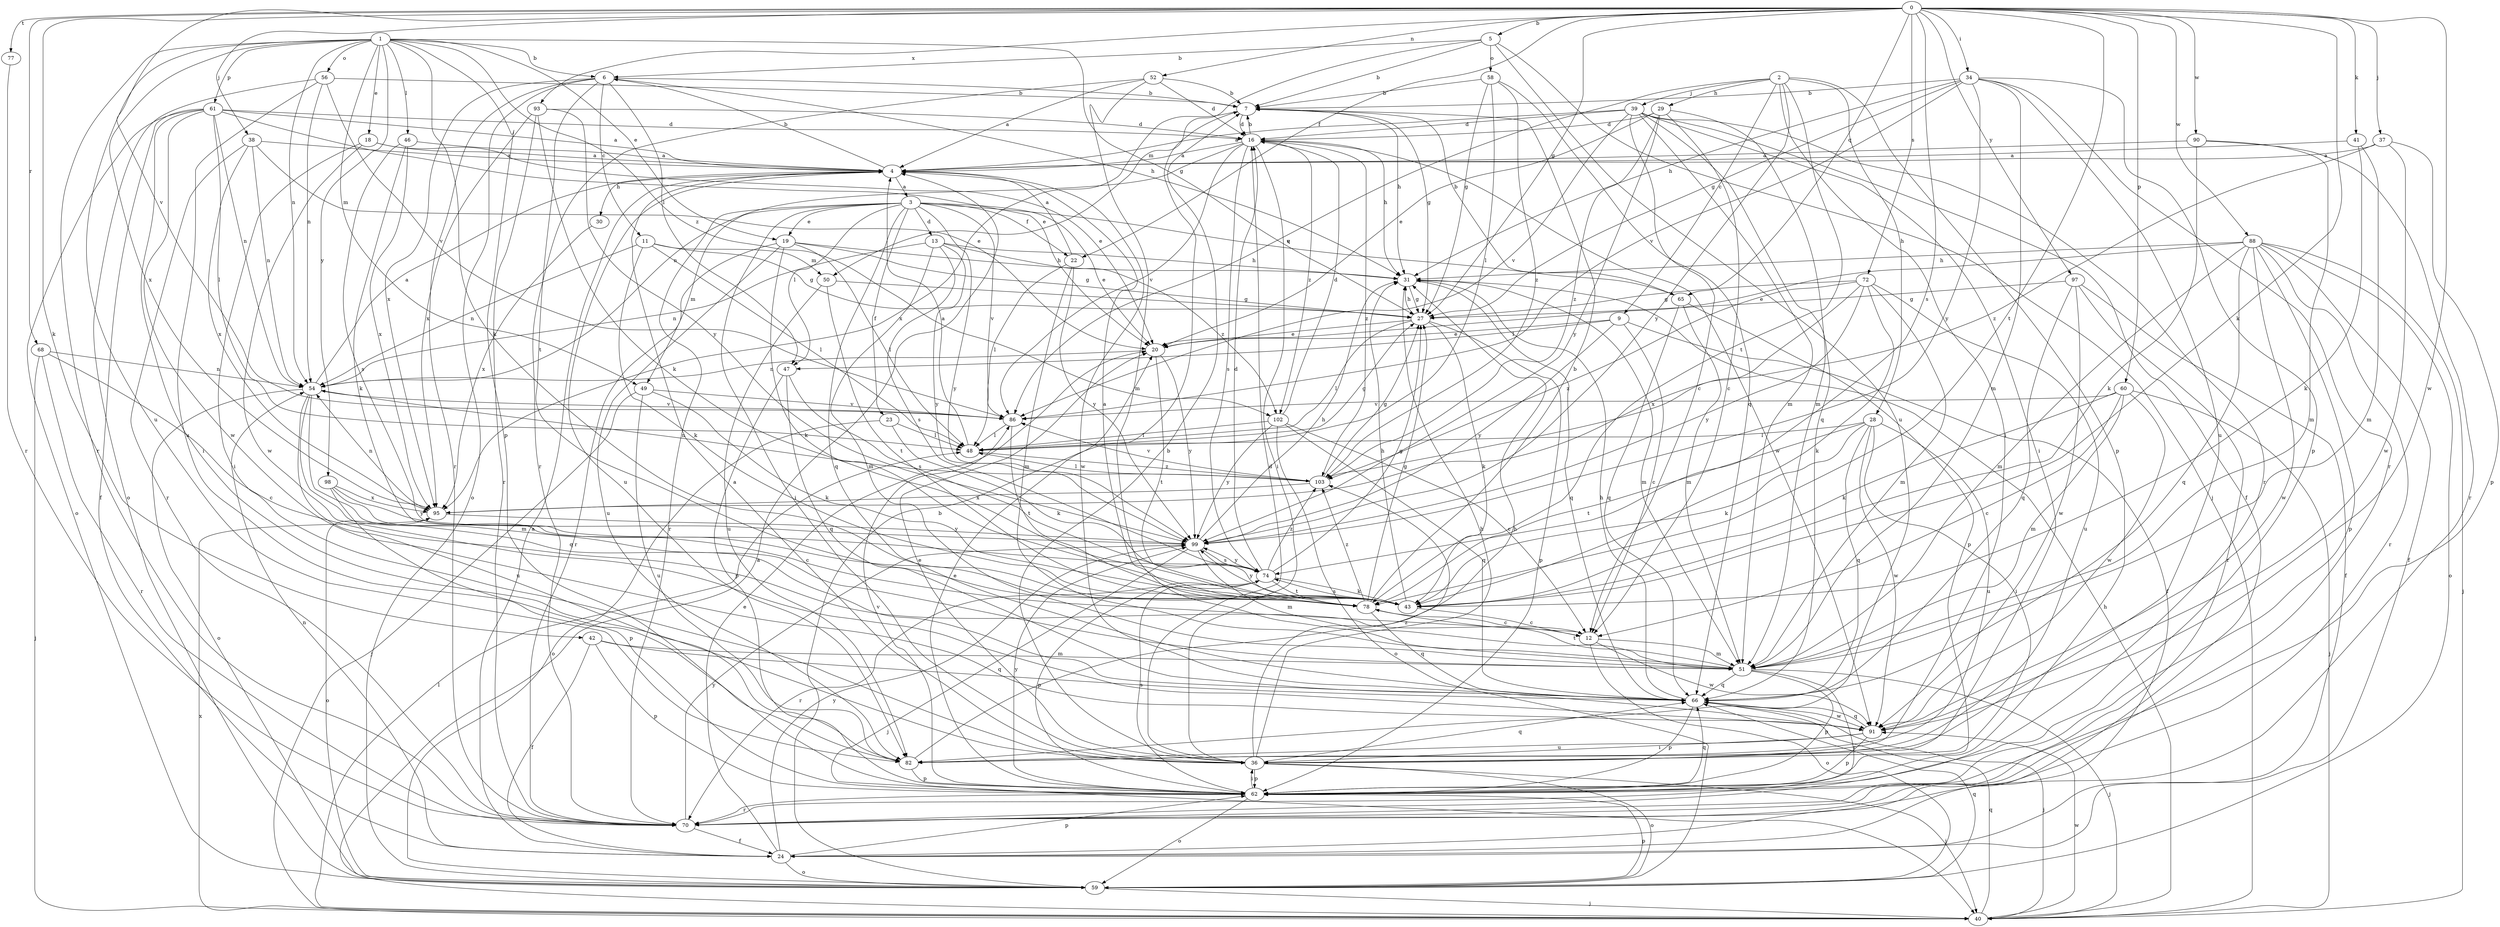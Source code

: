 strict digraph  {
0;
1;
2;
3;
4;
5;
6;
7;
9;
11;
12;
13;
16;
18;
19;
20;
22;
23;
24;
27;
28;
29;
30;
31;
34;
36;
37;
38;
39;
40;
41;
42;
43;
46;
47;
48;
49;
50;
51;
52;
54;
56;
58;
59;
60;
61;
62;
65;
66;
68;
70;
72;
74;
77;
78;
82;
86;
88;
90;
91;
93;
95;
97;
98;
99;
102;
103;
0 -> 5  [label=b];
0 -> 22  [label=f];
0 -> 27  [label=g];
0 -> 34  [label=i];
0 -> 37  [label=j];
0 -> 38  [label=j];
0 -> 41  [label=k];
0 -> 42  [label=k];
0 -> 43  [label=k];
0 -> 52  [label=n];
0 -> 60  [label=p];
0 -> 65  [label=q];
0 -> 68  [label=r];
0 -> 72  [label=s];
0 -> 74  [label=s];
0 -> 77  [label=t];
0 -> 78  [label=t];
0 -> 86  [label=v];
0 -> 88  [label=w];
0 -> 90  [label=w];
0 -> 91  [label=w];
0 -> 93  [label=x];
0 -> 97  [label=y];
1 -> 6  [label=b];
1 -> 18  [label=e];
1 -> 19  [label=e];
1 -> 27  [label=g];
1 -> 43  [label=k];
1 -> 46  [label=l];
1 -> 49  [label=m];
1 -> 54  [label=n];
1 -> 56  [label=o];
1 -> 61  [label=p];
1 -> 62  [label=p];
1 -> 70  [label=r];
1 -> 82  [label=u];
1 -> 95  [label=x];
1 -> 98  [label=y];
1 -> 102  [label=z];
2 -> 9  [label=c];
2 -> 28  [label=h];
2 -> 29  [label=h];
2 -> 36  [label=i];
2 -> 39  [label=j];
2 -> 62  [label=p];
2 -> 78  [label=t];
2 -> 86  [label=v];
2 -> 99  [label=y];
3 -> 13  [label=d];
3 -> 19  [label=e];
3 -> 20  [label=e];
3 -> 22  [label=f];
3 -> 23  [label=f];
3 -> 36  [label=i];
3 -> 47  [label=l];
3 -> 49  [label=m];
3 -> 65  [label=q];
3 -> 66  [label=q];
3 -> 70  [label=r];
3 -> 86  [label=v];
3 -> 99  [label=y];
4 -> 3  [label=a];
4 -> 6  [label=b];
4 -> 30  [label=h];
4 -> 82  [label=u];
4 -> 91  [label=w];
5 -> 6  [label=b];
5 -> 7  [label=b];
5 -> 40  [label=j];
5 -> 50  [label=m];
5 -> 58  [label=o];
5 -> 82  [label=u];
6 -> 7  [label=b];
6 -> 11  [label=c];
6 -> 31  [label=h];
6 -> 47  [label=l];
6 -> 59  [label=o];
6 -> 70  [label=r];
6 -> 78  [label=t];
6 -> 95  [label=x];
7 -> 16  [label=d];
7 -> 27  [label=g];
7 -> 31  [label=h];
7 -> 95  [label=x];
9 -> 12  [label=c];
9 -> 20  [label=e];
9 -> 24  [label=f];
9 -> 47  [label=l];
9 -> 99  [label=y];
11 -> 27  [label=g];
11 -> 43  [label=k];
11 -> 48  [label=l];
11 -> 50  [label=m];
11 -> 54  [label=n];
12 -> 51  [label=m];
12 -> 59  [label=o];
12 -> 91  [label=w];
13 -> 31  [label=h];
13 -> 51  [label=m];
13 -> 54  [label=n];
13 -> 74  [label=s];
13 -> 99  [label=y];
13 -> 102  [label=z];
16 -> 4  [label=a];
16 -> 7  [label=b];
16 -> 31  [label=h];
16 -> 36  [label=i];
16 -> 54  [label=n];
16 -> 74  [label=s];
16 -> 86  [label=v];
16 -> 91  [label=w];
16 -> 102  [label=z];
16 -> 103  [label=z];
18 -> 4  [label=a];
18 -> 20  [label=e];
18 -> 36  [label=i];
18 -> 91  [label=w];
19 -> 27  [label=g];
19 -> 31  [label=h];
19 -> 43  [label=k];
19 -> 48  [label=l];
19 -> 70  [label=r];
19 -> 82  [label=u];
20 -> 54  [label=n];
20 -> 78  [label=t];
20 -> 99  [label=y];
22 -> 4  [label=a];
22 -> 48  [label=l];
22 -> 51  [label=m];
22 -> 99  [label=y];
23 -> 43  [label=k];
23 -> 48  [label=l];
23 -> 59  [label=o];
24 -> 4  [label=a];
24 -> 20  [label=e];
24 -> 54  [label=n];
24 -> 59  [label=o];
24 -> 62  [label=p];
24 -> 99  [label=y];
27 -> 20  [label=e];
27 -> 31  [label=h];
27 -> 43  [label=k];
27 -> 48  [label=l];
27 -> 62  [label=p];
28 -> 36  [label=i];
28 -> 43  [label=k];
28 -> 48  [label=l];
28 -> 66  [label=q];
28 -> 78  [label=t];
28 -> 82  [label=u];
28 -> 91  [label=w];
29 -> 12  [label=c];
29 -> 16  [label=d];
29 -> 20  [label=e];
29 -> 51  [label=m];
29 -> 99  [label=y];
29 -> 103  [label=z];
30 -> 95  [label=x];
31 -> 27  [label=g];
31 -> 51  [label=m];
31 -> 66  [label=q];
34 -> 7  [label=b];
34 -> 27  [label=g];
34 -> 31  [label=h];
34 -> 51  [label=m];
34 -> 62  [label=p];
34 -> 70  [label=r];
34 -> 82  [label=u];
34 -> 86  [label=v];
34 -> 99  [label=y];
36 -> 4  [label=a];
36 -> 7  [label=b];
36 -> 16  [label=d];
36 -> 20  [label=e];
36 -> 31  [label=h];
36 -> 40  [label=j];
36 -> 59  [label=o];
36 -> 62  [label=p];
36 -> 66  [label=q];
36 -> 103  [label=z];
37 -> 4  [label=a];
37 -> 62  [label=p];
37 -> 91  [label=w];
37 -> 103  [label=z];
38 -> 4  [label=a];
38 -> 20  [label=e];
38 -> 54  [label=n];
38 -> 70  [label=r];
38 -> 95  [label=x];
39 -> 4  [label=a];
39 -> 12  [label=c];
39 -> 16  [label=d];
39 -> 24  [label=f];
39 -> 36  [label=i];
39 -> 51  [label=m];
39 -> 66  [label=q];
39 -> 70  [label=r];
39 -> 86  [label=v];
40 -> 4  [label=a];
40 -> 31  [label=h];
40 -> 48  [label=l];
40 -> 66  [label=q];
40 -> 91  [label=w];
40 -> 95  [label=x];
41 -> 4  [label=a];
41 -> 43  [label=k];
41 -> 51  [label=m];
42 -> 24  [label=f];
42 -> 51  [label=m];
42 -> 62  [label=p];
42 -> 66  [label=q];
43 -> 12  [label=c];
43 -> 31  [label=h];
43 -> 74  [label=s];
46 -> 4  [label=a];
46 -> 43  [label=k];
46 -> 74  [label=s];
46 -> 95  [label=x];
47 -> 62  [label=p];
47 -> 66  [label=q];
47 -> 74  [label=s];
48 -> 4  [label=a];
48 -> 27  [label=g];
48 -> 103  [label=z];
49 -> 40  [label=j];
49 -> 43  [label=k];
49 -> 82  [label=u];
49 -> 86  [label=v];
50 -> 27  [label=g];
50 -> 78  [label=t];
50 -> 82  [label=u];
51 -> 40  [label=j];
51 -> 62  [label=p];
51 -> 66  [label=q];
51 -> 70  [label=r];
51 -> 78  [label=t];
52 -> 4  [label=a];
52 -> 7  [label=b];
52 -> 16  [label=d];
52 -> 51  [label=m];
52 -> 70  [label=r];
54 -> 4  [label=a];
54 -> 51  [label=m];
54 -> 59  [label=o];
54 -> 66  [label=q];
54 -> 82  [label=u];
54 -> 86  [label=v];
56 -> 7  [label=b];
56 -> 54  [label=n];
56 -> 59  [label=o];
56 -> 82  [label=u];
56 -> 86  [label=v];
58 -> 7  [label=b];
58 -> 27  [label=g];
58 -> 48  [label=l];
58 -> 66  [label=q];
58 -> 103  [label=z];
59 -> 7  [label=b];
59 -> 40  [label=j];
59 -> 62  [label=p];
59 -> 66  [label=q];
60 -> 12  [label=c];
60 -> 40  [label=j];
60 -> 43  [label=k];
60 -> 51  [label=m];
60 -> 86  [label=v];
60 -> 91  [label=w];
61 -> 4  [label=a];
61 -> 16  [label=d];
61 -> 20  [label=e];
61 -> 24  [label=f];
61 -> 36  [label=i];
61 -> 48  [label=l];
61 -> 54  [label=n];
61 -> 59  [label=o];
61 -> 91  [label=w];
62 -> 20  [label=e];
62 -> 36  [label=i];
62 -> 59  [label=o];
62 -> 66  [label=q];
62 -> 70  [label=r];
62 -> 74  [label=s];
62 -> 86  [label=v];
62 -> 99  [label=y];
65 -> 7  [label=b];
65 -> 51  [label=m];
65 -> 62  [label=p];
65 -> 66  [label=q];
66 -> 31  [label=h];
66 -> 40  [label=j];
66 -> 62  [label=p];
66 -> 91  [label=w];
68 -> 12  [label=c];
68 -> 40  [label=j];
68 -> 54  [label=n];
68 -> 70  [label=r];
70 -> 24  [label=f];
70 -> 99  [label=y];
72 -> 27  [label=g];
72 -> 43  [label=k];
72 -> 51  [label=m];
72 -> 82  [label=u];
72 -> 95  [label=x];
72 -> 99  [label=y];
72 -> 103  [label=z];
74 -> 16  [label=d];
74 -> 27  [label=g];
74 -> 43  [label=k];
74 -> 62  [label=p];
74 -> 70  [label=r];
74 -> 78  [label=t];
74 -> 99  [label=y];
74 -> 103  [label=z];
77 -> 70  [label=r];
78 -> 4  [label=a];
78 -> 7  [label=b];
78 -> 12  [label=c];
78 -> 27  [label=g];
78 -> 66  [label=q];
78 -> 99  [label=y];
78 -> 103  [label=z];
82 -> 31  [label=h];
82 -> 62  [label=p];
86 -> 48  [label=l];
86 -> 78  [label=t];
88 -> 20  [label=e];
88 -> 24  [label=f];
88 -> 31  [label=h];
88 -> 40  [label=j];
88 -> 51  [label=m];
88 -> 59  [label=o];
88 -> 62  [label=p];
88 -> 66  [label=q];
88 -> 70  [label=r];
88 -> 91  [label=w];
90 -> 4  [label=a];
90 -> 43  [label=k];
90 -> 51  [label=m];
90 -> 70  [label=r];
91 -> 36  [label=i];
91 -> 62  [label=p];
91 -> 66  [label=q];
91 -> 82  [label=u];
93 -> 16  [label=d];
93 -> 43  [label=k];
93 -> 70  [label=r];
93 -> 95  [label=x];
93 -> 99  [label=y];
95 -> 54  [label=n];
95 -> 59  [label=o];
95 -> 99  [label=y];
97 -> 24  [label=f];
97 -> 27  [label=g];
97 -> 66  [label=q];
97 -> 70  [label=r];
97 -> 91  [label=w];
98 -> 12  [label=c];
98 -> 62  [label=p];
98 -> 95  [label=x];
98 -> 99  [label=y];
99 -> 31  [label=h];
99 -> 40  [label=j];
99 -> 51  [label=m];
99 -> 74  [label=s];
102 -> 12  [label=c];
102 -> 16  [label=d];
102 -> 48  [label=l];
102 -> 59  [label=o];
102 -> 66  [label=q];
102 -> 99  [label=y];
103 -> 27  [label=g];
103 -> 48  [label=l];
103 -> 54  [label=n];
103 -> 86  [label=v];
103 -> 95  [label=x];
}
